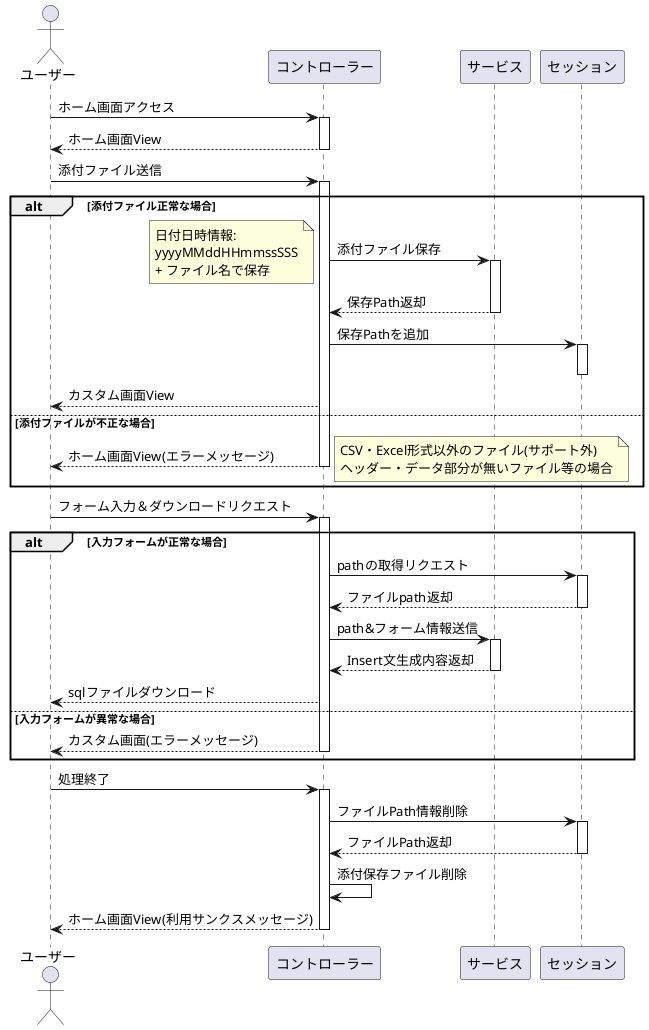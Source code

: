 @startuml
actor ユーザー

ユーザー -> コントローラー : ホーム画面アクセス
activate コントローラー
コントローラー --> ユーザー : ホーム画面View
deactivate コントローラー

ユーザー -> コントローラー : 添付ファイル送信
activate コントローラー
alt 添付ファイル正常な場合
    コントローラー -> サービス: 添付ファイル保存
    note top
      日付日時情報:
      yyyyMMddHHmmssSSS
      + ファイル名で保存
    end note
    activate サービス
    サービス --> コントローラー: 保存Path返却
    deactivate サービス

    コントローラー -> "セッション": 保存Pathを追加
    activate "セッション"
    deactivate "セッション"
    コントローラー --> ユーザー: カスタム画面View
else 添付ファイルが不正な場合
    コントローラー --> ユーザー: ホーム画面View(エラーメッセージ)
    note right
      CSV・Excel形式以外のファイル(サポート外)
      ヘッダー・データ部分が無いファイル等の場合
    end note
deactivate コントローラー
end

ユーザー -> コントローラー : フォーム入力＆ダウンロードリクエスト
alt 入力フォームが正常な場合
    activate コントローラー
    コントローラー -> "セッション": pathの取得リクエスト
    activate "セッション"
    "セッション" --> コントローラー: ファイルpath返却
    deactivate "セッション"
    コントローラー -> サービス: path&フォーム情報送信
    activate サービス
    サービス --> コントローラー: Insert文生成内容返却
    deactivate サービス
    コントローラー --> ユーザー: sqlファイルダウンロード
else 入力フォームが異常な場合
    コントローラー --> ユーザー: カスタム画面(エラーメッセージ)
    deactivate コントローラー
end

ユーザー -> コントローラー : 処理終了
activate コントローラー
コントローラー -> "セッション": ファイルPath情報削除
activate "セッション"
"セッション" --> コントローラー: ファイルPath返却
deactivate "セッション"
コントローラー -> コントローラー: 添付保存ファイル削除
コントローラー --> ユーザー : ホーム画面View(利用サンクスメッセージ)
deactivate コントローラー
@enduml